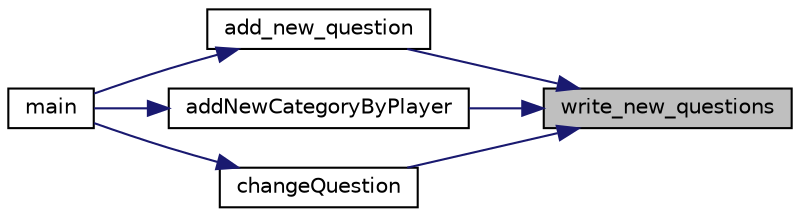 digraph "write_new_questions"
{
 // LATEX_PDF_SIZE
  edge [fontname="Helvetica",fontsize="10",labelfontname="Helvetica",labelfontsize="10"];
  node [fontname="Helvetica",fontsize="10",shape=record];
  rankdir="RL";
  Node1 [label="write_new_questions",height=0.2,width=0.4,color="black", fillcolor="grey75", style="filled", fontcolor="black",tooltip="Ta funkcja zapisuje do pliku nowe pytania."];
  Node1 -> Node2 [dir="back",color="midnightblue",fontsize="10",style="solid",fontname="Helvetica"];
  Node2 [label="add_new_question",height=0.2,width=0.4,color="black", fillcolor="white", style="filled",URL="$functions_8h.html#a41c3127b864ba355f34522625643b370",tooltip="Ta funkcja pozwala na dodanie nowych pytan do quizu."];
  Node2 -> Node3 [dir="back",color="midnightblue",fontsize="10",style="solid",fontname="Helvetica"];
  Node3 [label="main",height=0.2,width=0.4,color="black", fillcolor="white", style="filled",URL="$main_8c.html#ae66f6b31b5ad750f1fe042a706a4e3d4",tooltip=" "];
  Node1 -> Node4 [dir="back",color="midnightblue",fontsize="10",style="solid",fontname="Helvetica"];
  Node4 [label="addNewCategoryByPlayer",height=0.2,width=0.4,color="black", fillcolor="white", style="filled",URL="$functions_8h.html#aba724560fd22e18d53c22e9b14233831",tooltip="Ta funkcja pozwala na dodanie nowej kategorii do quizu."];
  Node4 -> Node3 [dir="back",color="midnightblue",fontsize="10",style="solid",fontname="Helvetica"];
  Node1 -> Node5 [dir="back",color="midnightblue",fontsize="10",style="solid",fontname="Helvetica"];
  Node5 [label="changeQuestion",height=0.2,width=0.4,color="black", fillcolor="white", style="filled",URL="$functions_8h.html#ad7827780406acc6fc62ad962c4100978",tooltip="Ta funkcja pozwala na zmiane/edycje pytania."];
  Node5 -> Node3 [dir="back",color="midnightblue",fontsize="10",style="solid",fontname="Helvetica"];
}
